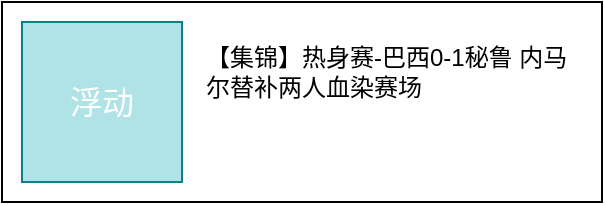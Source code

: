 <mxfile version="20.8.13" type="github">
  <diagram name="第 1 页" id="F1omWaWqrcb2h9V2jNWQ">
    <mxGraphModel dx="1387" dy="834" grid="1" gridSize="10" guides="1" tooltips="1" connect="1" arrows="1" fold="1" page="1" pageScale="1" pageWidth="827" pageHeight="1169" math="0" shadow="0">
      <root>
        <mxCell id="0" />
        <mxCell id="1" parent="0" />
        <mxCell id="asynUt9ezle0UR4gIWYk-7" value="" style="group" parent="1" vertex="1" connectable="0">
          <mxGeometry x="150" y="120" width="300" height="100" as="geometry" />
        </mxCell>
        <mxCell id="asynUt9ezle0UR4gIWYk-1" value="" style="rounded=0;whiteSpace=wrap;html=1;gradientColor=none;" parent="asynUt9ezle0UR4gIWYk-7" vertex="1">
          <mxGeometry width="300" height="100" as="geometry" />
        </mxCell>
        <mxCell id="asynUt9ezle0UR4gIWYk-4" value="【集锦】热身赛-巴西0-1秘鲁 内马尔替补两人血染赛场" style="text;strokeColor=none;align=left;fillColor=none;html=1;verticalAlign=middle;whiteSpace=wrap;rounded=0;" parent="asynUt9ezle0UR4gIWYk-7" vertex="1">
          <mxGeometry x="100" y="10" width="190" height="50" as="geometry" />
        </mxCell>
        <mxCell id="asynUt9ezle0UR4gIWYk-5" value="&lt;font color=&quot;#ffffff&quot; style=&quot;font-size: 16px;&quot;&gt;浮动&lt;/font&gt;" style="whiteSpace=wrap;html=1;aspect=fixed;fillColor=#b0e3e6;strokeColor=#0e8088;glass=0;" parent="asynUt9ezle0UR4gIWYk-7" vertex="1">
          <mxGeometry x="10" y="10" width="80" height="80" as="geometry" />
        </mxCell>
      </root>
    </mxGraphModel>
  </diagram>
</mxfile>
